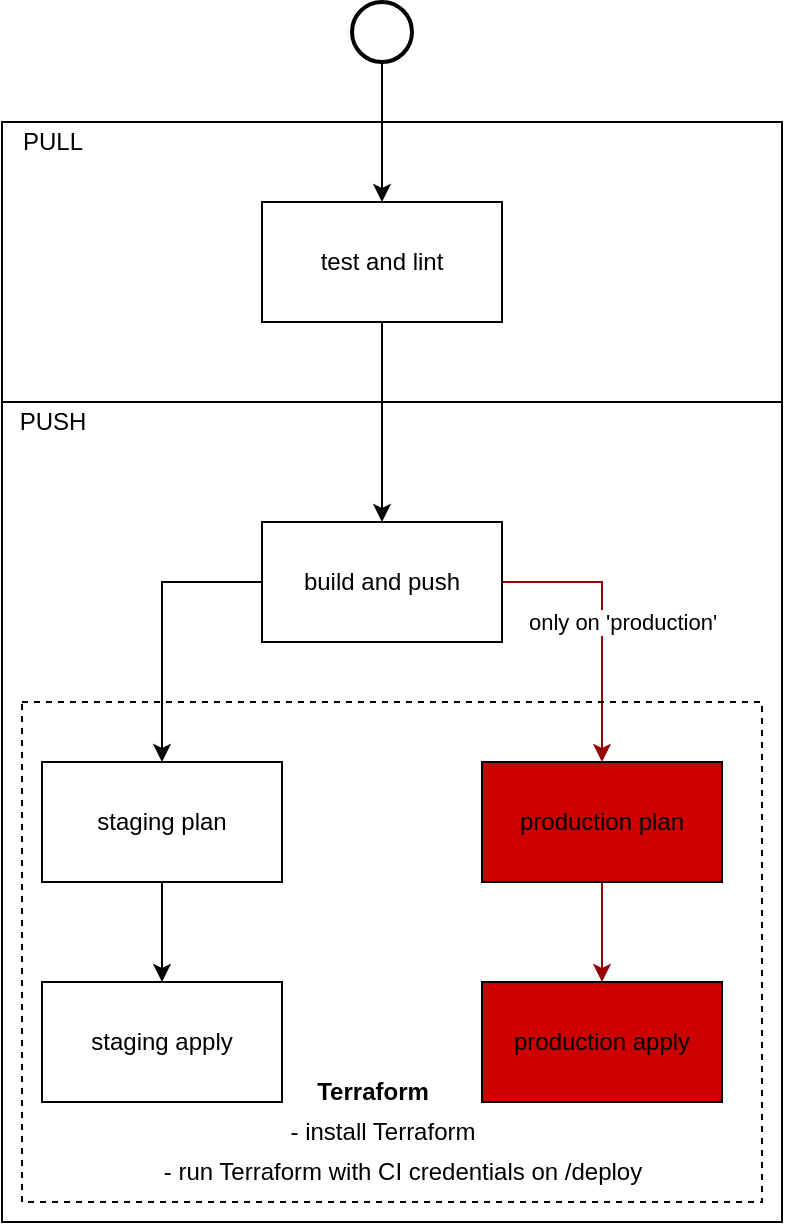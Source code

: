 <mxfile version="13.1.3">
    <diagram id="6hGFLwfOUW9BJ-s0fimq" name="Page-1">
        <mxGraphModel dx="586" dy="616" grid="1" gridSize="10" guides="1" tooltips="1" connect="1" arrows="1" fold="1" page="1" pageScale="1" pageWidth="827" pageHeight="1169" math="0" shadow="0">
            <root>
                <mxCell id="0"/>
                <mxCell id="1" parent="0"/>
                <mxCell id="24" value="" style="rounded=0;whiteSpace=wrap;html=1;" parent="1" vertex="1">
                    <mxGeometry x="30" y="220" width="390" height="410" as="geometry"/>
                </mxCell>
                <mxCell id="22" value="" style="rounded=0;whiteSpace=wrap;html=1;" parent="1" vertex="1">
                    <mxGeometry x="30" y="80" width="390" height="140" as="geometry"/>
                </mxCell>
                <mxCell id="8" style="edgeStyle=orthogonalEdgeStyle;rounded=0;orthogonalLoop=1;jettySize=auto;html=1;entryX=0.5;entryY=0;entryDx=0;entryDy=0;" parent="1" source="2" target="3" edge="1">
                    <mxGeometry relative="1" as="geometry"/>
                </mxCell>
                <mxCell id="2" value="test and lint" style="rounded=0;whiteSpace=wrap;html=1;" parent="1" vertex="1">
                    <mxGeometry x="160" y="120" width="120" height="60" as="geometry"/>
                </mxCell>
                <mxCell id="9" style="edgeStyle=orthogonalEdgeStyle;rounded=0;orthogonalLoop=1;jettySize=auto;html=1;exitX=0;exitY=0.5;exitDx=0;exitDy=0;" parent="1" source="3" target="4" edge="1">
                    <mxGeometry relative="1" as="geometry"/>
                </mxCell>
                <mxCell id="11" style="edgeStyle=orthogonalEdgeStyle;rounded=0;orthogonalLoop=1;jettySize=auto;html=1;exitX=1;exitY=0.5;exitDx=0;exitDy=0;fillColor=#CC0000;strokeColor=#990000;" parent="1" source="3" target="6" edge="1">
                    <mxGeometry relative="1" as="geometry"/>
                </mxCell>
                <mxCell id="28" value="only on 'production'" style="edgeLabel;html=1;align=center;verticalAlign=middle;resizable=0;points=[];" parent="11" vertex="1" connectable="0">
                    <mxGeometry x="-0.286" y="-17" relative="1" as="geometry">
                        <mxPoint x="27" y="20" as="offset"/>
                    </mxGeometry>
                </mxCell>
                <mxCell id="3" value="build and push" style="rounded=0;whiteSpace=wrap;html=1;" parent="1" vertex="1">
                    <mxGeometry x="160" y="280" width="120" height="60" as="geometry"/>
                </mxCell>
                <mxCell id="10" style="edgeStyle=orthogonalEdgeStyle;rounded=0;orthogonalLoop=1;jettySize=auto;html=1;exitX=0.5;exitY=1;exitDx=0;exitDy=0;" parent="1" source="4" target="5" edge="1">
                    <mxGeometry relative="1" as="geometry"/>
                </mxCell>
                <mxCell id="12" style="edgeStyle=orthogonalEdgeStyle;rounded=0;orthogonalLoop=1;jettySize=auto;html=1;strokeColor=#990000;" parent="1" source="6" target="7" edge="1">
                    <mxGeometry relative="1" as="geometry"/>
                </mxCell>
                <mxCell id="15" style="edgeStyle=orthogonalEdgeStyle;rounded=0;orthogonalLoop=1;jettySize=auto;html=1;" parent="1" source="13" target="2" edge="1">
                    <mxGeometry relative="1" as="geometry"/>
                </mxCell>
                <mxCell id="13" value="" style="strokeWidth=2;html=1;shape=mxgraph.flowchart.start_2;whiteSpace=wrap;" parent="1" vertex="1">
                    <mxGeometry x="205" y="20" width="30" height="30" as="geometry"/>
                </mxCell>
                <mxCell id="23" value="PULL" style="text;html=1;align=center;verticalAlign=middle;resizable=0;points=[];autosize=1;" parent="1" vertex="1">
                    <mxGeometry x="30" y="80" width="50" height="20" as="geometry"/>
                </mxCell>
                <mxCell id="25" value="PUSH" style="text;html=1;align=center;verticalAlign=middle;resizable=0;points=[];autosize=1;" parent="1" vertex="1">
                    <mxGeometry x="30" y="220" width="50" height="20" as="geometry"/>
                </mxCell>
                <mxCell id="4" value="staging plan" style="rounded=0;whiteSpace=wrap;html=1;" parent="1" vertex="1">
                    <mxGeometry x="50" y="400" width="120" height="60" as="geometry"/>
                </mxCell>
                <mxCell id="5" value="staging apply" style="rounded=0;whiteSpace=wrap;html=1;" parent="1" vertex="1">
                    <mxGeometry x="50" y="510" width="120" height="60" as="geometry"/>
                </mxCell>
                <mxCell id="6" value="production plan" style="rounded=0;whiteSpace=wrap;html=1;fillColor=#CC0000;" parent="1" vertex="1">
                    <mxGeometry x="270" y="400" width="120" height="60" as="geometry"/>
                </mxCell>
                <mxCell id="7" value="production apply" style="rounded=0;whiteSpace=wrap;html=1;fillColor=#CC0000;" parent="1" vertex="1">
                    <mxGeometry x="270" y="510" width="120" height="60" as="geometry"/>
                </mxCell>
                <mxCell id="30" value="" style="fillColor=none;dashed=1;" parent="1" vertex="1">
                    <mxGeometry x="40" y="370" width="370" height="250" as="geometry"/>
                </mxCell>
                <mxCell id="31" value="Terraform" style="text;html=1;align=center;verticalAlign=middle;resizable=0;points=[];autosize=1;fontStyle=1" parent="1" vertex="1">
                    <mxGeometry x="180" y="555" width="70" height="20" as="geometry"/>
                </mxCell>
                <mxCell id="32" value="- install Terraform" style="text;html=1;align=center;verticalAlign=middle;resizable=0;points=[];autosize=1;" parent="1" vertex="1">
                    <mxGeometry x="165" y="575" width="110" height="20" as="geometry"/>
                </mxCell>
                <mxCell id="33" value="- run Terraform with CI credentials on /deploy" style="text;html=1;align=center;verticalAlign=middle;resizable=0;points=[];autosize=1;" parent="1" vertex="1">
                    <mxGeometry x="105" y="595" width="250" height="20" as="geometry"/>
                </mxCell>
            </root>
        </mxGraphModel>
    </diagram>
</mxfile>